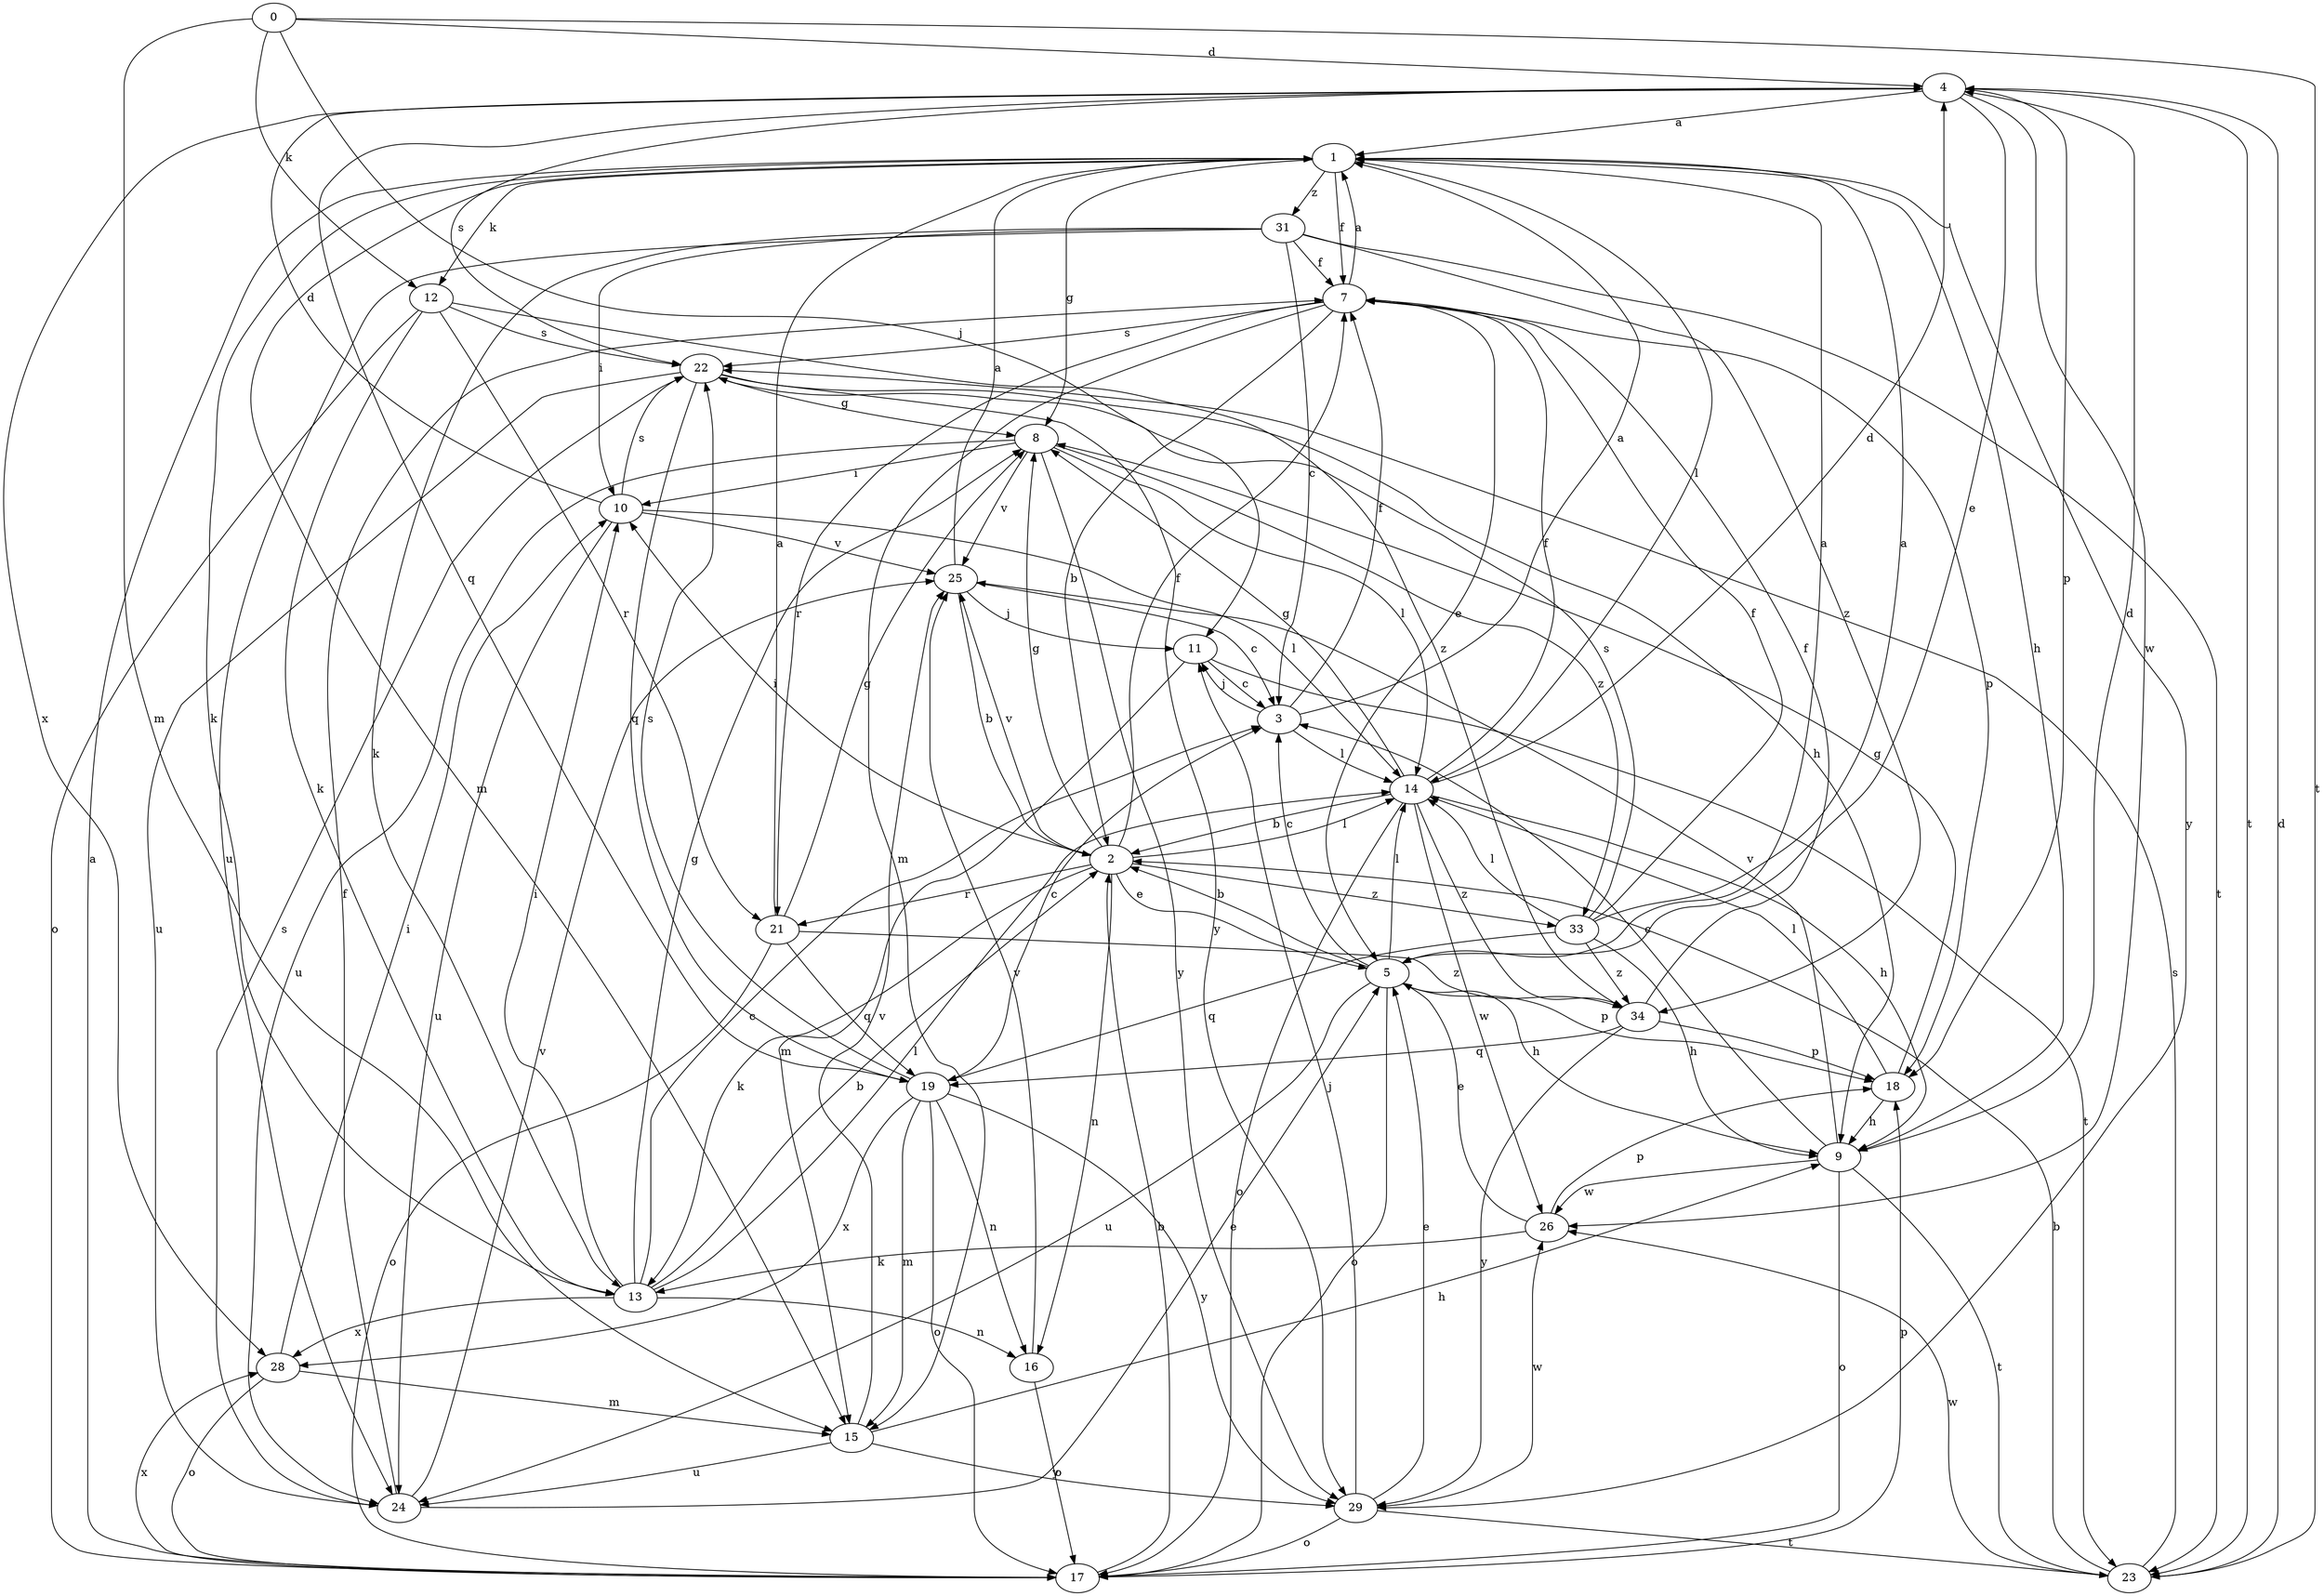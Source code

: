 strict digraph  {
0;
1;
2;
3;
4;
5;
7;
8;
9;
10;
11;
12;
13;
14;
15;
16;
17;
18;
19;
21;
22;
23;
24;
25;
26;
28;
29;
31;
33;
34;
0 -> 4  [label=d];
0 -> 11  [label=j];
0 -> 12  [label=k];
0 -> 15  [label=m];
0 -> 23  [label=t];
1 -> 7  [label=f];
1 -> 8  [label=g];
1 -> 9  [label=h];
1 -> 12  [label=k];
1 -> 13  [label=k];
1 -> 14  [label=l];
1 -> 15  [label=m];
1 -> 29  [label=y];
1 -> 31  [label=z];
2 -> 5  [label=e];
2 -> 7  [label=f];
2 -> 8  [label=g];
2 -> 10  [label=i];
2 -> 13  [label=k];
2 -> 14  [label=l];
2 -> 16  [label=n];
2 -> 21  [label=r];
2 -> 25  [label=v];
2 -> 33  [label=z];
3 -> 1  [label=a];
3 -> 7  [label=f];
3 -> 11  [label=j];
3 -> 14  [label=l];
4 -> 1  [label=a];
4 -> 5  [label=e];
4 -> 18  [label=p];
4 -> 19  [label=q];
4 -> 22  [label=s];
4 -> 23  [label=t];
4 -> 26  [label=w];
4 -> 28  [label=x];
5 -> 1  [label=a];
5 -> 2  [label=b];
5 -> 3  [label=c];
5 -> 9  [label=h];
5 -> 14  [label=l];
5 -> 17  [label=o];
5 -> 18  [label=p];
5 -> 24  [label=u];
7 -> 1  [label=a];
7 -> 2  [label=b];
7 -> 5  [label=e];
7 -> 15  [label=m];
7 -> 18  [label=p];
7 -> 21  [label=r];
7 -> 22  [label=s];
8 -> 10  [label=i];
8 -> 14  [label=l];
8 -> 24  [label=u];
8 -> 25  [label=v];
8 -> 29  [label=y];
8 -> 33  [label=z];
9 -> 3  [label=c];
9 -> 4  [label=d];
9 -> 17  [label=o];
9 -> 23  [label=t];
9 -> 25  [label=v];
9 -> 26  [label=w];
10 -> 4  [label=d];
10 -> 14  [label=l];
10 -> 22  [label=s];
10 -> 24  [label=u];
10 -> 25  [label=v];
11 -> 3  [label=c];
11 -> 15  [label=m];
11 -> 23  [label=t];
12 -> 13  [label=k];
12 -> 17  [label=o];
12 -> 21  [label=r];
12 -> 22  [label=s];
12 -> 34  [label=z];
13 -> 2  [label=b];
13 -> 3  [label=c];
13 -> 8  [label=g];
13 -> 10  [label=i];
13 -> 14  [label=l];
13 -> 16  [label=n];
13 -> 28  [label=x];
14 -> 2  [label=b];
14 -> 4  [label=d];
14 -> 7  [label=f];
14 -> 8  [label=g];
14 -> 9  [label=h];
14 -> 17  [label=o];
14 -> 26  [label=w];
14 -> 34  [label=z];
15 -> 9  [label=h];
15 -> 24  [label=u];
15 -> 25  [label=v];
15 -> 29  [label=y];
16 -> 17  [label=o];
16 -> 25  [label=v];
17 -> 1  [label=a];
17 -> 2  [label=b];
17 -> 18  [label=p];
17 -> 28  [label=x];
18 -> 8  [label=g];
18 -> 9  [label=h];
18 -> 14  [label=l];
19 -> 3  [label=c];
19 -> 15  [label=m];
19 -> 16  [label=n];
19 -> 17  [label=o];
19 -> 22  [label=s];
19 -> 28  [label=x];
19 -> 29  [label=y];
21 -> 1  [label=a];
21 -> 8  [label=g];
21 -> 17  [label=o];
21 -> 19  [label=q];
21 -> 34  [label=z];
22 -> 8  [label=g];
22 -> 9  [label=h];
22 -> 19  [label=q];
22 -> 24  [label=u];
22 -> 29  [label=y];
23 -> 2  [label=b];
23 -> 4  [label=d];
23 -> 22  [label=s];
23 -> 26  [label=w];
24 -> 5  [label=e];
24 -> 7  [label=f];
24 -> 22  [label=s];
24 -> 25  [label=v];
25 -> 1  [label=a];
25 -> 2  [label=b];
25 -> 3  [label=c];
25 -> 11  [label=j];
26 -> 5  [label=e];
26 -> 13  [label=k];
26 -> 18  [label=p];
28 -> 10  [label=i];
28 -> 15  [label=m];
28 -> 17  [label=o];
29 -> 5  [label=e];
29 -> 11  [label=j];
29 -> 17  [label=o];
29 -> 23  [label=t];
29 -> 26  [label=w];
31 -> 3  [label=c];
31 -> 7  [label=f];
31 -> 10  [label=i];
31 -> 13  [label=k];
31 -> 23  [label=t];
31 -> 24  [label=u];
31 -> 34  [label=z];
33 -> 1  [label=a];
33 -> 7  [label=f];
33 -> 9  [label=h];
33 -> 14  [label=l];
33 -> 19  [label=q];
33 -> 22  [label=s];
33 -> 34  [label=z];
34 -> 7  [label=f];
34 -> 18  [label=p];
34 -> 19  [label=q];
34 -> 29  [label=y];
}
